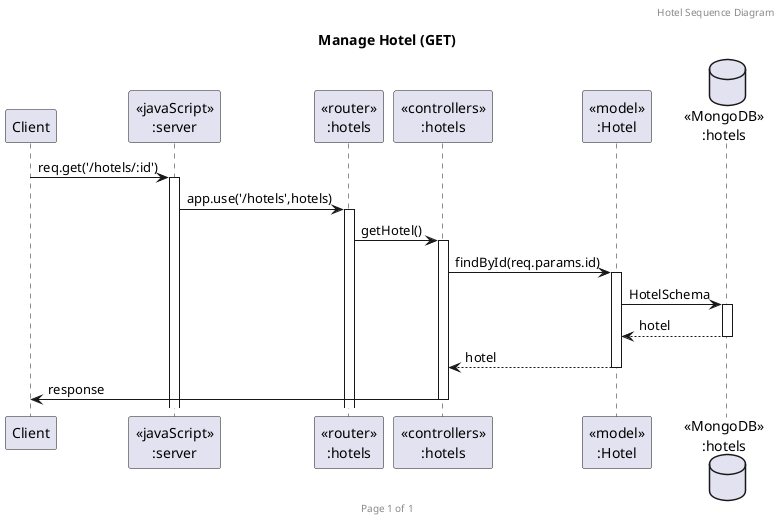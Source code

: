     @startuml Manage Hotel (GET)

    header Hotel Sequence Diagram
    footer Page %page% of %lastpage%
    title "Manage Hotel (GET)"

    participant "Client" as client
    participant "<<javaScript>>\n:server" as server
    participant "<<router>>\n:hotels" as routerHotels
    participant "<<controllers>>\n:hotels" as controllersHotels
    participant "<<model>>\n:Hotel" as modelHotel
    database "<<MongoDB>>\n:hotels" as HotelsDatabase

    client-> server ++:req.get('/hotels/:id')
    server->routerHotels ++:app.use('/hotels',hotels)
    routerHotels -> controllersHotels ++:getHotel()
    controllersHotels->modelHotel ++:findById(req.params.id)
    modelHotel ->HotelsDatabase ++: HotelSchema
    HotelsDatabase --> modelHotel --: hotel
    controllersHotels <-- modelHotel --:hotel
    controllersHotels->client --:response

    @enduml
